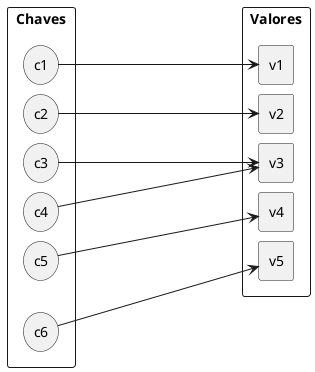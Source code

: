 ```plantuml
@startuml

skinparam ranksep 10
skinparam nodesep 200

rectangle Chaves{
    storage c1
    storage c2
    storage c3
    storage c4
    storage c5
    storage c6
}

rectangle Valores{
    rectangle v1
    rectangle v2
    rectangle v3
    rectangle v4
    rectangle v5
}


c1-[hidden]-c2
c2-[hidden]-c3
c3-[hidden]-c4
c4-[hidden]-c5
c5-[hidden]-c6

v1-[hidden]-v2
v2-[hidden]-v3
v3-[hidden]-v4
v4-[hidden]-v5

c1-[norank]->v1
c2-[norank]->v2
c3-[norank]->v3
c4-[norank]->v3
c5-[norank]->v4
c6-[norank]->v5

@enduml
```
